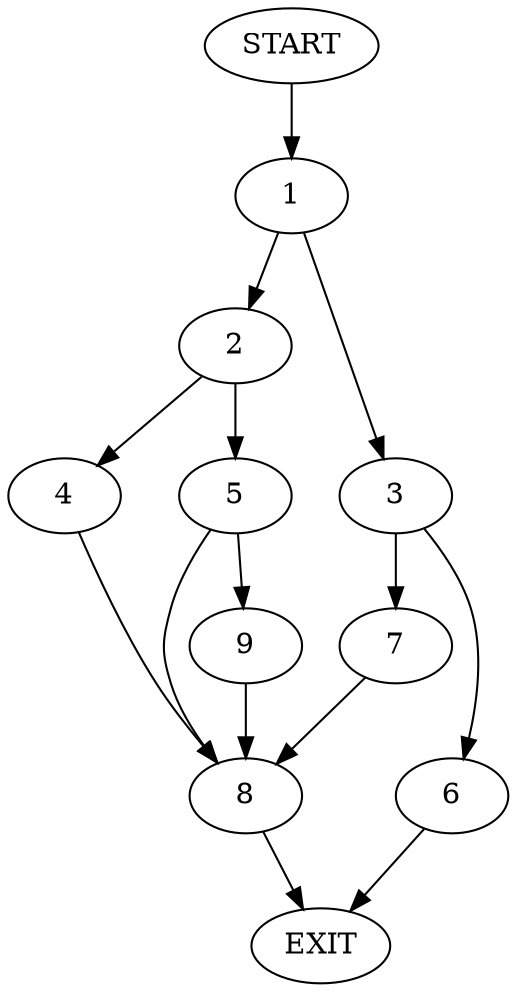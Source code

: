 digraph {
0 [label="START"]
10 [label="EXIT"]
0 -> 1
1 -> 2
1 -> 3
2 -> 4
2 -> 5
3 -> 6
3 -> 7
4 -> 8
5 -> 9
5 -> 8
8 -> 10
9 -> 8
7 -> 8
6 -> 10
}
